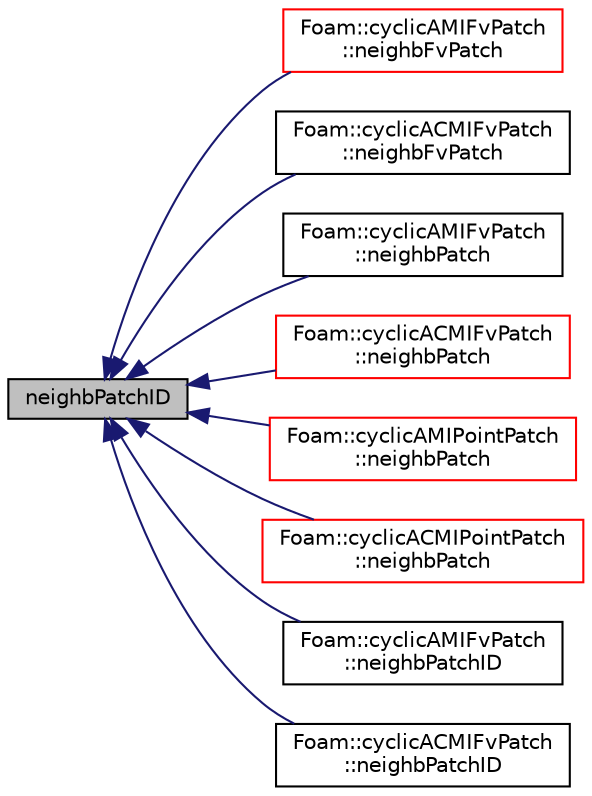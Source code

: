 digraph "neighbPatchID"
{
  bgcolor="transparent";
  edge [fontname="Helvetica",fontsize="10",labelfontname="Helvetica",labelfontsize="10"];
  node [fontname="Helvetica",fontsize="10",shape=record];
  rankdir="LR";
  Node1 [label="neighbPatchID",height=0.2,width=0.4,color="black", fillcolor="grey75", style="filled", fontcolor="black"];
  Node1 -> Node2 [dir="back",color="midnightblue",fontsize="10",style="solid",fontname="Helvetica"];
  Node2 [label="Foam::cyclicAMIFvPatch\l::neighbFvPatch",height=0.2,width=0.4,color="red",URL="$a00465.html#ae0ad3c0377f08c40c4368f4e0461f334"];
  Node1 -> Node3 [dir="back",color="midnightblue",fontsize="10",style="solid",fontname="Helvetica"];
  Node3 [label="Foam::cyclicACMIFvPatch\l::neighbFvPatch",height=0.2,width=0.4,color="black",URL="$a00455.html#a2ff2ff75c432e7f0d1c0453404df7bb0"];
  Node1 -> Node4 [dir="back",color="midnightblue",fontsize="10",style="solid",fontname="Helvetica"];
  Node4 [label="Foam::cyclicAMIFvPatch\l::neighbPatch",height=0.2,width=0.4,color="black",URL="$a00465.html#a7427cebac51fceb9d4824f22e7726d7b",tooltip="Return processor number. "];
  Node1 -> Node5 [dir="back",color="midnightblue",fontsize="10",style="solid",fontname="Helvetica"];
  Node5 [label="Foam::cyclicACMIFvPatch\l::neighbPatch",height=0.2,width=0.4,color="red",URL="$a00455.html#a256d7a778b00e927d67129b7d1fe9a60",tooltip="Return neighbour fvPatch. "];
  Node1 -> Node6 [dir="back",color="midnightblue",fontsize="10",style="solid",fontname="Helvetica"];
  Node6 [label="Foam::cyclicAMIPointPatch\l::neighbPatch",height=0.2,width=0.4,color="red",URL="$a00472.html#a390554b58e668af21557238edfd93eb5",tooltip="Return neighbour point patch. "];
  Node1 -> Node7 [dir="back",color="midnightblue",fontsize="10",style="solid",fontname="Helvetica"];
  Node7 [label="Foam::cyclicACMIPointPatch\l::neighbPatch",height=0.2,width=0.4,color="red",URL="$a00462.html#af52ae7eb15af344f0d24ae5428a2d111",tooltip="Return neighbour point patch. "];
  Node1 -> Node8 [dir="back",color="midnightblue",fontsize="10",style="solid",fontname="Helvetica"];
  Node8 [label="Foam::cyclicAMIFvPatch\l::neighbPatchID",height=0.2,width=0.4,color="black",URL="$a00465.html#add298f1b9f4b1713dd56335bbbae8670",tooltip="Return neighbour. "];
  Node1 -> Node9 [dir="back",color="midnightblue",fontsize="10",style="solid",fontname="Helvetica"];
  Node9 [label="Foam::cyclicACMIFvPatch\l::neighbPatchID",height=0.2,width=0.4,color="black",URL="$a00455.html#add298f1b9f4b1713dd56335bbbae8670",tooltip="Return neighbour. "];
}
